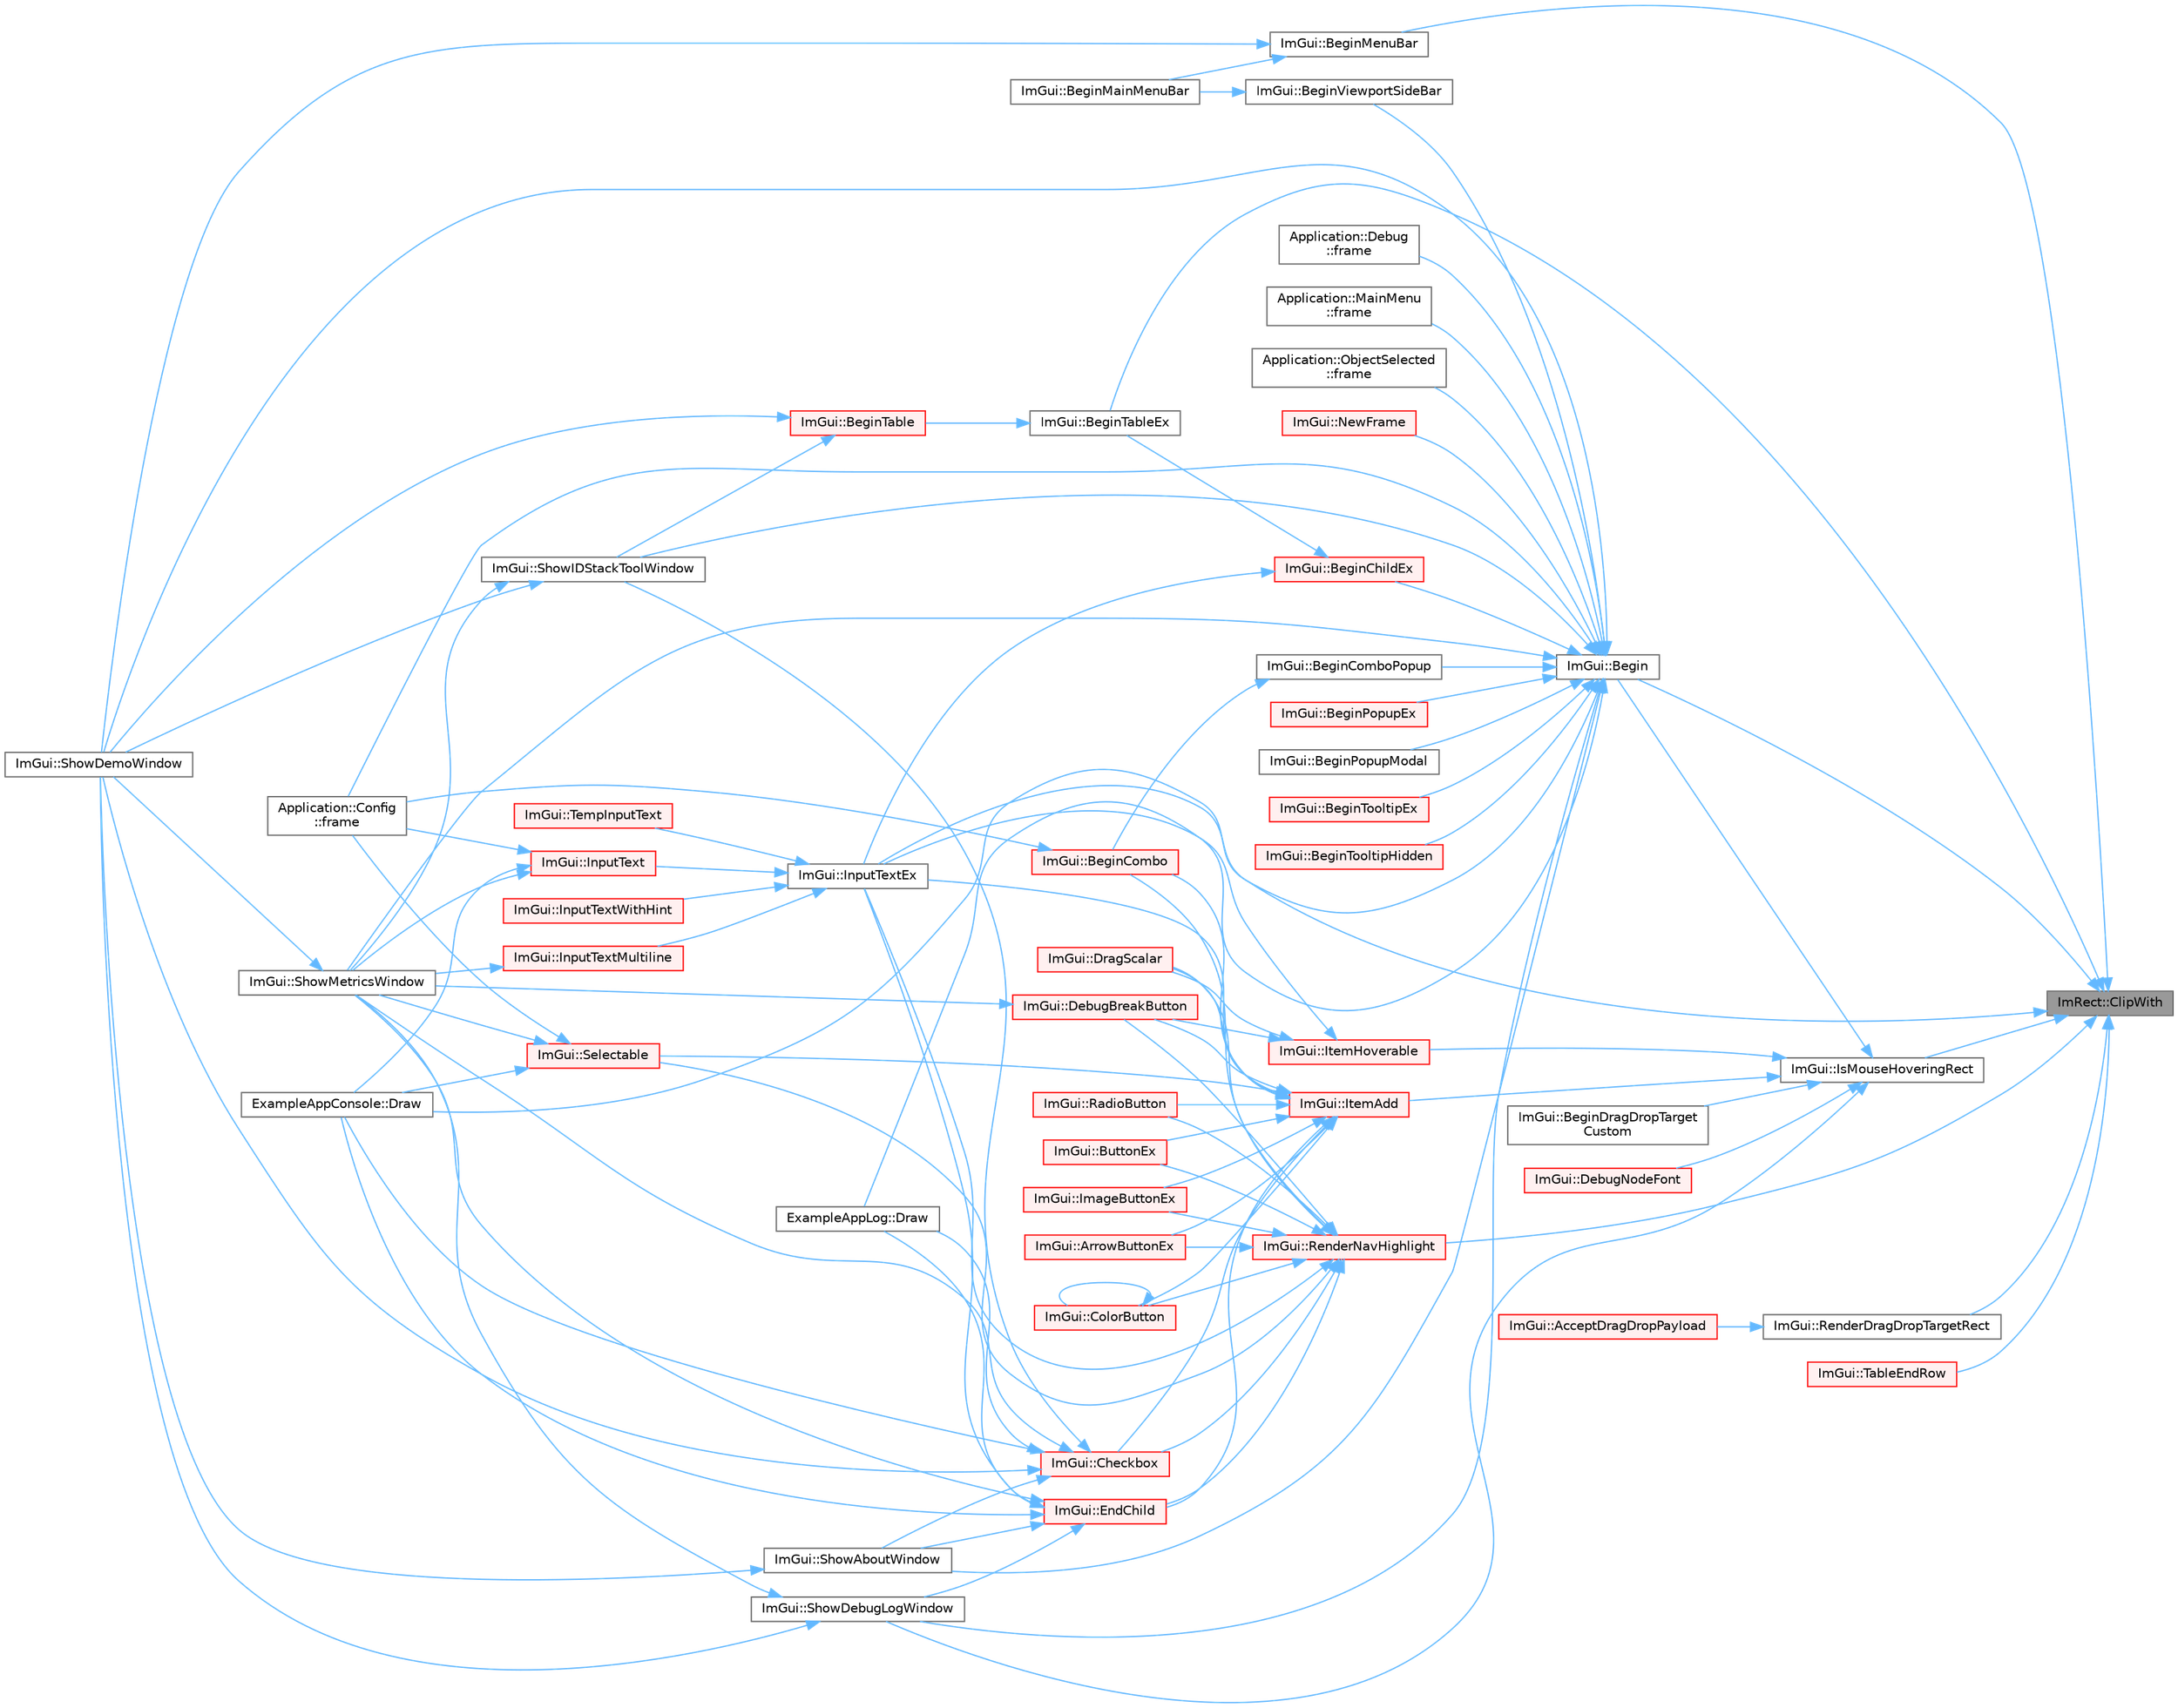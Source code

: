 digraph "ImRect::ClipWith"
{
 // LATEX_PDF_SIZE
  bgcolor="transparent";
  edge [fontname=Helvetica,fontsize=10,labelfontname=Helvetica,labelfontsize=10];
  node [fontname=Helvetica,fontsize=10,shape=box,height=0.2,width=0.4];
  rankdir="RL";
  Node1 [id="Node000001",label="ImRect::ClipWith",height=0.2,width=0.4,color="gray40", fillcolor="grey60", style="filled", fontcolor="black",tooltip=" "];
  Node1 -> Node2 [id="edge1_Node000001_Node000002",dir="back",color="steelblue1",style="solid",tooltip=" "];
  Node2 [id="Node000002",label="ImGui::Begin",height=0.2,width=0.4,color="grey40", fillcolor="white", style="filled",URL="$namespace_im_gui.html#a581e58db0bc930bafa4a5d23093a2b99",tooltip=" "];
  Node2 -> Node3 [id="edge2_Node000002_Node000003",dir="back",color="steelblue1",style="solid",tooltip=" "];
  Node3 [id="Node000003",label="ImGui::BeginChildEx",height=0.2,width=0.4,color="red", fillcolor="#FFF0F0", style="filled",URL="$namespace_im_gui.html#ac36ecce0443f0b45a48484d85f653ae2",tooltip=" "];
  Node3 -> Node16 [id="edge3_Node000003_Node000016",dir="back",color="steelblue1",style="solid",tooltip=" "];
  Node16 [id="Node000016",label="ImGui::BeginTableEx",height=0.2,width=0.4,color="grey40", fillcolor="white", style="filled",URL="$namespace_im_gui.html#a28046a30716afeb7738a82a5b19044ca",tooltip=" "];
  Node16 -> Node17 [id="edge4_Node000016_Node000017",dir="back",color="steelblue1",style="solid",tooltip=" "];
  Node17 [id="Node000017",label="ImGui::BeginTable",height=0.2,width=0.4,color="red", fillcolor="#FFF0F0", style="filled",URL="$namespace_im_gui.html#a04ee4f6866b8e10b98008e7f19d35796",tooltip=" "];
  Node17 -> Node9 [id="edge5_Node000017_Node000009",dir="back",color="steelblue1",style="solid",tooltip=" "];
  Node9 [id="Node000009",label="ImGui::ShowDemoWindow",height=0.2,width=0.4,color="grey40", fillcolor="white", style="filled",URL="$namespace_im_gui.html#af95643a0ce4893b9e57c12991922fb18",tooltip=" "];
  Node17 -> Node19 [id="edge6_Node000017_Node000019",dir="back",color="steelblue1",style="solid",tooltip=" "];
  Node19 [id="Node000019",label="ImGui::ShowIDStackToolWindow",height=0.2,width=0.4,color="grey40", fillcolor="white", style="filled",URL="$namespace_im_gui.html#ab4a87bf4a874a8e5872b60b4a9b1d99e",tooltip=" "];
  Node19 -> Node9 [id="edge7_Node000019_Node000009",dir="back",color="steelblue1",style="solid",tooltip=" "];
  Node19 -> Node8 [id="edge8_Node000019_Node000008",dir="back",color="steelblue1",style="solid",tooltip=" "];
  Node8 [id="Node000008",label="ImGui::ShowMetricsWindow",height=0.2,width=0.4,color="grey40", fillcolor="white", style="filled",URL="$namespace_im_gui.html#afe7a28c6eb52fff3cc27d5a698fea4ff",tooltip=" "];
  Node8 -> Node9 [id="edge9_Node000008_Node000009",dir="back",color="steelblue1",style="solid",tooltip=" "];
  Node3 -> Node20 [id="edge10_Node000003_Node000020",dir="back",color="steelblue1",style="solid",tooltip=" "];
  Node20 [id="Node000020",label="ImGui::InputTextEx",height=0.2,width=0.4,color="grey40", fillcolor="white", style="filled",URL="$namespace_im_gui.html#af89af17ecc11653f25fea1e50e195de6",tooltip=" "];
  Node20 -> Node21 [id="edge11_Node000020_Node000021",dir="back",color="steelblue1",style="solid",tooltip=" "];
  Node21 [id="Node000021",label="ImGui::InputText",height=0.2,width=0.4,color="red", fillcolor="#FFF0F0", style="filled",URL="$namespace_im_gui.html#aa72b5760a3a206729723a587ac7c8519",tooltip=" "];
  Node21 -> Node10 [id="edge12_Node000021_Node000010",dir="back",color="steelblue1",style="solid",tooltip=" "];
  Node10 [id="Node000010",label="ExampleAppConsole::Draw",height=0.2,width=0.4,color="grey40", fillcolor="white", style="filled",URL="$struct_example_app_console.html#a0518a09c7e8648dd52c7c06df19ac17a",tooltip=" "];
  Node21 -> Node29 [id="edge13_Node000021_Node000029",dir="back",color="steelblue1",style="solid",tooltip=" "];
  Node29 [id="Node000029",label="Application::Config\l::frame",height=0.2,width=0.4,color="grey40", fillcolor="white", style="filled",URL="$class_application_1_1_config.html#a291cc3a874949e121dcf83a3f90681bc",tooltip=" "];
  Node21 -> Node8 [id="edge14_Node000021_Node000008",dir="back",color="steelblue1",style="solid",tooltip=" "];
  Node20 -> Node43 [id="edge15_Node000020_Node000043",dir="back",color="steelblue1",style="solid",tooltip=" "];
  Node43 [id="Node000043",label="ImGui::InputTextMultiline",height=0.2,width=0.4,color="red", fillcolor="#FFF0F0", style="filled",URL="$namespace_im_gui.html#a0470693929ed9930cbf5b737577c2414",tooltip=" "];
  Node43 -> Node8 [id="edge16_Node000043_Node000008",dir="back",color="steelblue1",style="solid",tooltip=" "];
  Node20 -> Node45 [id="edge17_Node000020_Node000045",dir="back",color="steelblue1",style="solid",tooltip=" "];
  Node45 [id="Node000045",label="ImGui::InputTextWithHint",height=0.2,width=0.4,color="red", fillcolor="#FFF0F0", style="filled",URL="$namespace_im_gui.html#aee5a5127f494966ad16e578714e8fac2",tooltip=" "];
  Node20 -> Node47 [id="edge18_Node000020_Node000047",dir="back",color="steelblue1",style="solid",tooltip=" "];
  Node47 [id="Node000047",label="ImGui::TempInputText",height=0.2,width=0.4,color="red", fillcolor="#FFF0F0", style="filled",URL="$namespace_im_gui.html#ae85def71d2fcf5409035b583b315964e",tooltip=" "];
  Node2 -> Node75 [id="edge19_Node000002_Node000075",dir="back",color="steelblue1",style="solid",tooltip=" "];
  Node75 [id="Node000075",label="ImGui::BeginComboPopup",height=0.2,width=0.4,color="grey40", fillcolor="white", style="filled",URL="$namespace_im_gui.html#a6ecb51142fcb72cd19ff002c3a7d8e25",tooltip=" "];
  Node75 -> Node76 [id="edge20_Node000075_Node000076",dir="back",color="steelblue1",style="solid",tooltip=" "];
  Node76 [id="Node000076",label="ImGui::BeginCombo",height=0.2,width=0.4,color="red", fillcolor="#FFF0F0", style="filled",URL="$namespace_im_gui.html#aa895095bdc7a2907375c555e245575ea",tooltip=" "];
  Node76 -> Node29 [id="edge21_Node000076_Node000029",dir="back",color="steelblue1",style="solid",tooltip=" "];
  Node2 -> Node79 [id="edge22_Node000002_Node000079",dir="back",color="steelblue1",style="solid",tooltip=" "];
  Node79 [id="Node000079",label="ImGui::BeginPopupEx",height=0.2,width=0.4,color="red", fillcolor="#FFF0F0", style="filled",URL="$namespace_im_gui.html#a89da3a22300e8293257b6cfdf1b83b7a",tooltip=" "];
  Node2 -> Node99 [id="edge23_Node000002_Node000099",dir="back",color="steelblue1",style="solid",tooltip=" "];
  Node99 [id="Node000099",label="ImGui::BeginPopupModal",height=0.2,width=0.4,color="grey40", fillcolor="white", style="filled",URL="$namespace_im_gui.html#a6d840f615c198c2342968f733fda11b3",tooltip=" "];
  Node2 -> Node100 [id="edge24_Node000002_Node000100",dir="back",color="steelblue1",style="solid",tooltip=" "];
  Node100 [id="Node000100",label="ImGui::BeginTooltipEx",height=0.2,width=0.4,color="red", fillcolor="#FFF0F0", style="filled",URL="$namespace_im_gui.html#a18b17a0b20c3f2a16068b84210cfded4",tooltip=" "];
  Node2 -> Node129 [id="edge25_Node000002_Node000129",dir="back",color="steelblue1",style="solid",tooltip=" "];
  Node129 [id="Node000129",label="ImGui::BeginTooltipHidden",height=0.2,width=0.4,color="red", fillcolor="#FFF0F0", style="filled",URL="$namespace_im_gui.html#a2c44a13b5e210dbfc7de98024c25db8e",tooltip=" "];
  Node2 -> Node130 [id="edge26_Node000002_Node000130",dir="back",color="steelblue1",style="solid",tooltip=" "];
  Node130 [id="Node000130",label="ImGui::BeginViewportSideBar",height=0.2,width=0.4,color="grey40", fillcolor="white", style="filled",URL="$namespace_im_gui.html#a4216382dd5ad6c17e183f9f894db2e15",tooltip=" "];
  Node130 -> Node131 [id="edge27_Node000130_Node000131",dir="back",color="steelblue1",style="solid",tooltip=" "];
  Node131 [id="Node000131",label="ImGui::BeginMainMenuBar",height=0.2,width=0.4,color="grey40", fillcolor="white", style="filled",URL="$namespace_im_gui.html#a55cb9cfb9865204ac6fb21c965784f78",tooltip=" "];
  Node2 -> Node10 [id="edge28_Node000002_Node000010",dir="back",color="steelblue1",style="solid",tooltip=" "];
  Node2 -> Node11 [id="edge29_Node000002_Node000011",dir="back",color="steelblue1",style="solid",tooltip=" "];
  Node11 [id="Node000011",label="ExampleAppLog::Draw",height=0.2,width=0.4,color="grey40", fillcolor="white", style="filled",URL="$struct_example_app_log.html#a5ad3a4bdb89171b84aeaff96948a1f77",tooltip=" "];
  Node2 -> Node29 [id="edge30_Node000002_Node000029",dir="back",color="steelblue1",style="solid",tooltip=" "];
  Node2 -> Node132 [id="edge31_Node000002_Node000132",dir="back",color="steelblue1",style="solid",tooltip=" "];
  Node132 [id="Node000132",label="Application::Debug\l::frame",height=0.2,width=0.4,color="grey40", fillcolor="white", style="filled",URL="$class_application_1_1_debug.html#a26339829cae3b768474358c34eb8ab23",tooltip=" "];
  Node2 -> Node133 [id="edge32_Node000002_Node000133",dir="back",color="steelblue1",style="solid",tooltip=" "];
  Node133 [id="Node000133",label="Application::MainMenu\l::frame",height=0.2,width=0.4,color="grey40", fillcolor="white", style="filled",URL="$class_application_1_1_main_menu.html#a868fe54ddb269b9ab03f0d7d068dd698",tooltip=" "];
  Node2 -> Node32 [id="edge33_Node000002_Node000032",dir="back",color="steelblue1",style="solid",tooltip=" "];
  Node32 [id="Node000032",label="Application::ObjectSelected\l::frame",height=0.2,width=0.4,color="grey40", fillcolor="white", style="filled",URL="$class_application_1_1_object_selected.html#a30dd507edcc6c76dd65cc0cf9dda010a",tooltip=" "];
  Node2 -> Node134 [id="edge34_Node000002_Node000134",dir="back",color="steelblue1",style="solid",tooltip=" "];
  Node134 [id="Node000134",label="ImGui::NewFrame",height=0.2,width=0.4,color="red", fillcolor="#FFF0F0", style="filled",URL="$namespace_im_gui.html#ab3f1fc018f903b7ad79fd10663375774",tooltip=" "];
  Node2 -> Node12 [id="edge35_Node000002_Node000012",dir="back",color="steelblue1",style="solid",tooltip=" "];
  Node12 [id="Node000012",label="ImGui::ShowAboutWindow",height=0.2,width=0.4,color="grey40", fillcolor="white", style="filled",URL="$namespace_im_gui.html#ac297462e33309d0540fa459bccdc9304",tooltip=" "];
  Node12 -> Node9 [id="edge36_Node000012_Node000009",dir="back",color="steelblue1",style="solid",tooltip=" "];
  Node2 -> Node13 [id="edge37_Node000002_Node000013",dir="back",color="steelblue1",style="solid",tooltip=" "];
  Node13 [id="Node000013",label="ImGui::ShowDebugLogWindow",height=0.2,width=0.4,color="grey40", fillcolor="white", style="filled",URL="$namespace_im_gui.html#af1b39e70cac2e1b9e62dd3c9d154cbd6",tooltip=" "];
  Node13 -> Node9 [id="edge38_Node000013_Node000009",dir="back",color="steelblue1",style="solid",tooltip=" "];
  Node13 -> Node8 [id="edge39_Node000013_Node000008",dir="back",color="steelblue1",style="solid",tooltip=" "];
  Node2 -> Node9 [id="edge40_Node000002_Node000009",dir="back",color="steelblue1",style="solid",tooltip=" "];
  Node2 -> Node19 [id="edge41_Node000002_Node000019",dir="back",color="steelblue1",style="solid",tooltip=" "];
  Node2 -> Node8 [id="edge42_Node000002_Node000008",dir="back",color="steelblue1",style="solid",tooltip=" "];
  Node1 -> Node135 [id="edge43_Node000001_Node000135",dir="back",color="steelblue1",style="solid",tooltip=" "];
  Node135 [id="Node000135",label="ImGui::BeginMenuBar",height=0.2,width=0.4,color="grey40", fillcolor="white", style="filled",URL="$namespace_im_gui.html#a4852dff802922163fc747e2e0df5b88f",tooltip=" "];
  Node135 -> Node131 [id="edge44_Node000135_Node000131",dir="back",color="steelblue1",style="solid",tooltip=" "];
  Node135 -> Node9 [id="edge45_Node000135_Node000009",dir="back",color="steelblue1",style="solid",tooltip=" "];
  Node1 -> Node16 [id="edge46_Node000001_Node000016",dir="back",color="steelblue1",style="solid",tooltip=" "];
  Node1 -> Node20 [id="edge47_Node000001_Node000020",dir="back",color="steelblue1",style="solid",tooltip=" "];
  Node1 -> Node136 [id="edge48_Node000001_Node000136",dir="back",color="steelblue1",style="solid",tooltip=" "];
  Node136 [id="Node000136",label="ImGui::IsMouseHoveringRect",height=0.2,width=0.4,color="grey40", fillcolor="white", style="filled",URL="$namespace_im_gui.html#ae0b8ea0e06c457316d6aed6c5b2a1c25",tooltip=" "];
  Node136 -> Node2 [id="edge49_Node000136_Node000002",dir="back",color="steelblue1",style="solid",tooltip=" "];
  Node136 -> Node137 [id="edge50_Node000136_Node000137",dir="back",color="steelblue1",style="solid",tooltip=" "];
  Node137 [id="Node000137",label="ImGui::BeginDragDropTarget\lCustom",height=0.2,width=0.4,color="grey40", fillcolor="white", style="filled",URL="$namespace_im_gui.html#a929a420d3af29051a140d0f36addbcd2",tooltip=" "];
  Node136 -> Node51 [id="edge51_Node000136_Node000051",dir="back",color="steelblue1",style="solid",tooltip=" "];
  Node51 [id="Node000051",label="ImGui::DebugNodeFont",height=0.2,width=0.4,color="red", fillcolor="#FFF0F0", style="filled",URL="$namespace_im_gui.html#ae0207d60728f7e6a47dbcd1d7d84e3cb",tooltip=" "];
  Node136 -> Node138 [id="edge52_Node000136_Node000138",dir="back",color="steelblue1",style="solid",tooltip=" "];
  Node138 [id="Node000138",label="ImGui::ItemAdd",height=0.2,width=0.4,color="red", fillcolor="#FFF0F0", style="filled",URL="$namespace_im_gui.html#a5de8ecd4c80efdca1af7329a2a48121c",tooltip=" "];
  Node138 -> Node139 [id="edge53_Node000138_Node000139",dir="back",color="steelblue1",style="solid",tooltip=" "];
  Node139 [id="Node000139",label="ImGui::ArrowButtonEx",height=0.2,width=0.4,color="red", fillcolor="#FFF0F0", style="filled",URL="$namespace_im_gui.html#ab05ee8e53f29fbb84942a494f2ac3292",tooltip=" "];
  Node138 -> Node76 [id="edge54_Node000138_Node000076",dir="back",color="steelblue1",style="solid",tooltip=" "];
  Node138 -> Node150 [id="edge55_Node000138_Node000150",dir="back",color="steelblue1",style="solid",tooltip=" "];
  Node150 [id="Node000150",label="ImGui::ButtonEx",height=0.2,width=0.4,color="red", fillcolor="#FFF0F0", style="filled",URL="$namespace_im_gui.html#ae479220c66b039874c6e4c9e9b22849f",tooltip=" "];
  Node138 -> Node154 [id="edge56_Node000138_Node000154",dir="back",color="steelblue1",style="solid",tooltip=" "];
  Node154 [id="Node000154",label="ImGui::Checkbox",height=0.2,width=0.4,color="red", fillcolor="#FFF0F0", style="filled",URL="$namespace_im_gui.html#a57d73c1d0ef807fef734d91024092027",tooltip=" "];
  Node154 -> Node10 [id="edge57_Node000154_Node000010",dir="back",color="steelblue1",style="solid",tooltip=" "];
  Node154 -> Node11 [id="edge58_Node000154_Node000011",dir="back",color="steelblue1",style="solid",tooltip=" "];
  Node154 -> Node12 [id="edge59_Node000154_Node000012",dir="back",color="steelblue1",style="solid",tooltip=" "];
  Node154 -> Node9 [id="edge60_Node000154_Node000009",dir="back",color="steelblue1",style="solid",tooltip=" "];
  Node154 -> Node19 [id="edge61_Node000154_Node000019",dir="back",color="steelblue1",style="solid",tooltip=" "];
  Node154 -> Node8 [id="edge62_Node000154_Node000008",dir="back",color="steelblue1",style="solid",tooltip=" "];
  Node138 -> Node111 [id="edge63_Node000138_Node000111",dir="back",color="steelblue1",style="solid",tooltip=" "];
  Node111 [id="Node000111",label="ImGui::ColorButton",height=0.2,width=0.4,color="red", fillcolor="#FFF0F0", style="filled",URL="$namespace_im_gui.html#ae2d7c8f37726810753d71d480f0af7f0",tooltip=" "];
  Node111 -> Node111 [id="edge64_Node000111_Node000111",dir="back",color="steelblue1",style="solid",tooltip=" "];
  Node138 -> Node103 [id="edge65_Node000138_Node000103",dir="back",color="steelblue1",style="solid",tooltip=" "];
  Node103 [id="Node000103",label="ImGui::DebugBreakButton",height=0.2,width=0.4,color="red", fillcolor="#FFF0F0", style="filled",URL="$namespace_im_gui.html#ac2e737b701b4d252a54006a4c4214928",tooltip=" "];
  Node103 -> Node8 [id="edge66_Node000103_Node000008",dir="back",color="steelblue1",style="solid",tooltip=" "];
  Node138 -> Node49 [id="edge67_Node000138_Node000049",dir="back",color="steelblue1",style="solid",tooltip=" "];
  Node49 [id="Node000049",label="ImGui::DragScalar",height=0.2,width=0.4,color="red", fillcolor="#FFF0F0", style="filled",URL="$namespace_im_gui.html#a17d8926e8f44a6d00575b12081c51fe0",tooltip=" "];
  Node138 -> Node161 [id="edge68_Node000138_Node000161",dir="back",color="steelblue1",style="solid",tooltip=" "];
  Node161 [id="Node000161",label="ImGui::EndChild",height=0.2,width=0.4,color="red", fillcolor="#FFF0F0", style="filled",URL="$namespace_im_gui.html#af8de559a88c1442d6df8c1b04c86e997",tooltip=" "];
  Node161 -> Node10 [id="edge69_Node000161_Node000010",dir="back",color="steelblue1",style="solid",tooltip=" "];
  Node161 -> Node11 [id="edge70_Node000161_Node000011",dir="back",color="steelblue1",style="solid",tooltip=" "];
  Node161 -> Node20 [id="edge71_Node000161_Node000020",dir="back",color="steelblue1",style="solid",tooltip=" "];
  Node161 -> Node12 [id="edge72_Node000161_Node000012",dir="back",color="steelblue1",style="solid",tooltip=" "];
  Node161 -> Node13 [id="edge73_Node000161_Node000013",dir="back",color="steelblue1",style="solid",tooltip=" "];
  Node161 -> Node8 [id="edge74_Node000161_Node000008",dir="back",color="steelblue1",style="solid",tooltip=" "];
  Node138 -> Node180 [id="edge75_Node000138_Node000180",dir="back",color="steelblue1",style="solid",tooltip=" "];
  Node180 [id="Node000180",label="ImGui::ImageButtonEx",height=0.2,width=0.4,color="red", fillcolor="#FFF0F0", style="filled",URL="$namespace_im_gui.html#aa696e652d6c161dadfd12c4392d6b8ed",tooltip=" "];
  Node138 -> Node20 [id="edge76_Node000138_Node000020",dir="back",color="steelblue1",style="solid",tooltip=" "];
  Node138 -> Node187 [id="edge77_Node000138_Node000187",dir="back",color="steelblue1",style="solid",tooltip=" "];
  Node187 [id="Node000187",label="ImGui::RadioButton",height=0.2,width=0.4,color="red", fillcolor="#FFF0F0", style="filled",URL="$namespace_im_gui.html#a6b146763845cbad5a4144772279631bc",tooltip=" "];
  Node138 -> Node191 [id="edge78_Node000138_Node000191",dir="back",color="steelblue1",style="solid",tooltip=" "];
  Node191 [id="Node000191",label="ImGui::Selectable",height=0.2,width=0.4,color="red", fillcolor="#FFF0F0", style="filled",URL="$namespace_im_gui.html#af98575238bda183a523df19fb447af60",tooltip=" "];
  Node191 -> Node10 [id="edge79_Node000191_Node000010",dir="back",color="steelblue1",style="solid",tooltip=" "];
  Node191 -> Node29 [id="edge80_Node000191_Node000029",dir="back",color="steelblue1",style="solid",tooltip=" "];
  Node191 -> Node8 [id="edge81_Node000191_Node000008",dir="back",color="steelblue1",style="solid",tooltip=" "];
  Node136 -> Node235 [id="edge82_Node000136_Node000235",dir="back",color="steelblue1",style="solid",tooltip=" "];
  Node235 [id="Node000235",label="ImGui::ItemHoverable",height=0.2,width=0.4,color="red", fillcolor="#FFF0F0", style="filled",URL="$namespace_im_gui.html#a1d7304e335dbe35c4d97b67854111ed2",tooltip=" "];
  Node235 -> Node103 [id="edge83_Node000235_Node000103",dir="back",color="steelblue1",style="solid",tooltip=" "];
  Node235 -> Node49 [id="edge84_Node000235_Node000049",dir="back",color="steelblue1",style="solid",tooltip=" "];
  Node235 -> Node20 [id="edge85_Node000235_Node000020",dir="back",color="steelblue1",style="solid",tooltip=" "];
  Node136 -> Node13 [id="edge86_Node000136_Node000013",dir="back",color="steelblue1",style="solid",tooltip=" "];
  Node1 -> Node236 [id="edge87_Node000001_Node000236",dir="back",color="steelblue1",style="solid",tooltip=" "];
  Node236 [id="Node000236",label="ImGui::RenderDragDropTargetRect",height=0.2,width=0.4,color="grey40", fillcolor="white", style="filled",URL="$namespace_im_gui.html#a243a62fece1096c59442bba21f0aa736",tooltip=" "];
  Node236 -> Node237 [id="edge88_Node000236_Node000237",dir="back",color="steelblue1",style="solid",tooltip=" "];
  Node237 [id="Node000237",label="ImGui::AcceptDragDropPayload",height=0.2,width=0.4,color="red", fillcolor="#FFF0F0", style="filled",URL="$namespace_im_gui.html#a5e0dac39e249bf50e2ae96dc4a97cb18",tooltip=" "];
  Node1 -> Node238 [id="edge89_Node000001_Node000238",dir="back",color="steelblue1",style="solid",tooltip=" "];
  Node238 [id="Node000238",label="ImGui::RenderNavHighlight",height=0.2,width=0.4,color="red", fillcolor="#FFF0F0", style="filled",URL="$namespace_im_gui.html#add2e040b97eeb0857dc7d02876b07b72",tooltip=" "];
  Node238 -> Node139 [id="edge90_Node000238_Node000139",dir="back",color="steelblue1",style="solid",tooltip=" "];
  Node238 -> Node76 [id="edge91_Node000238_Node000076",dir="back",color="steelblue1",style="solid",tooltip=" "];
  Node238 -> Node150 [id="edge92_Node000238_Node000150",dir="back",color="steelblue1",style="solid",tooltip=" "];
  Node238 -> Node154 [id="edge93_Node000238_Node000154",dir="back",color="steelblue1",style="solid",tooltip=" "];
  Node238 -> Node111 [id="edge94_Node000238_Node000111",dir="back",color="steelblue1",style="solid",tooltip=" "];
  Node238 -> Node103 [id="edge95_Node000238_Node000103",dir="back",color="steelblue1",style="solid",tooltip=" "];
  Node238 -> Node49 [id="edge96_Node000238_Node000049",dir="back",color="steelblue1",style="solid",tooltip=" "];
  Node238 -> Node161 [id="edge97_Node000238_Node000161",dir="back",color="steelblue1",style="solid",tooltip=" "];
  Node238 -> Node180 [id="edge98_Node000238_Node000180",dir="back",color="steelblue1",style="solid",tooltip=" "];
  Node238 -> Node20 [id="edge99_Node000238_Node000020",dir="back",color="steelblue1",style="solid",tooltip=" "];
  Node238 -> Node187 [id="edge100_Node000238_Node000187",dir="back",color="steelblue1",style="solid",tooltip=" "];
  Node238 -> Node191 [id="edge101_Node000238_Node000191",dir="back",color="steelblue1",style="solid",tooltip=" "];
  Node1 -> Node239 [id="edge102_Node000001_Node000239",dir="back",color="steelblue1",style="solid",tooltip=" "];
  Node239 [id="Node000239",label="ImGui::TableEndRow",height=0.2,width=0.4,color="red", fillcolor="#FFF0F0", style="filled",URL="$namespace_im_gui.html#a6bc4ce6f7ff9f8268473f5e538a1181f",tooltip=" "];
}
